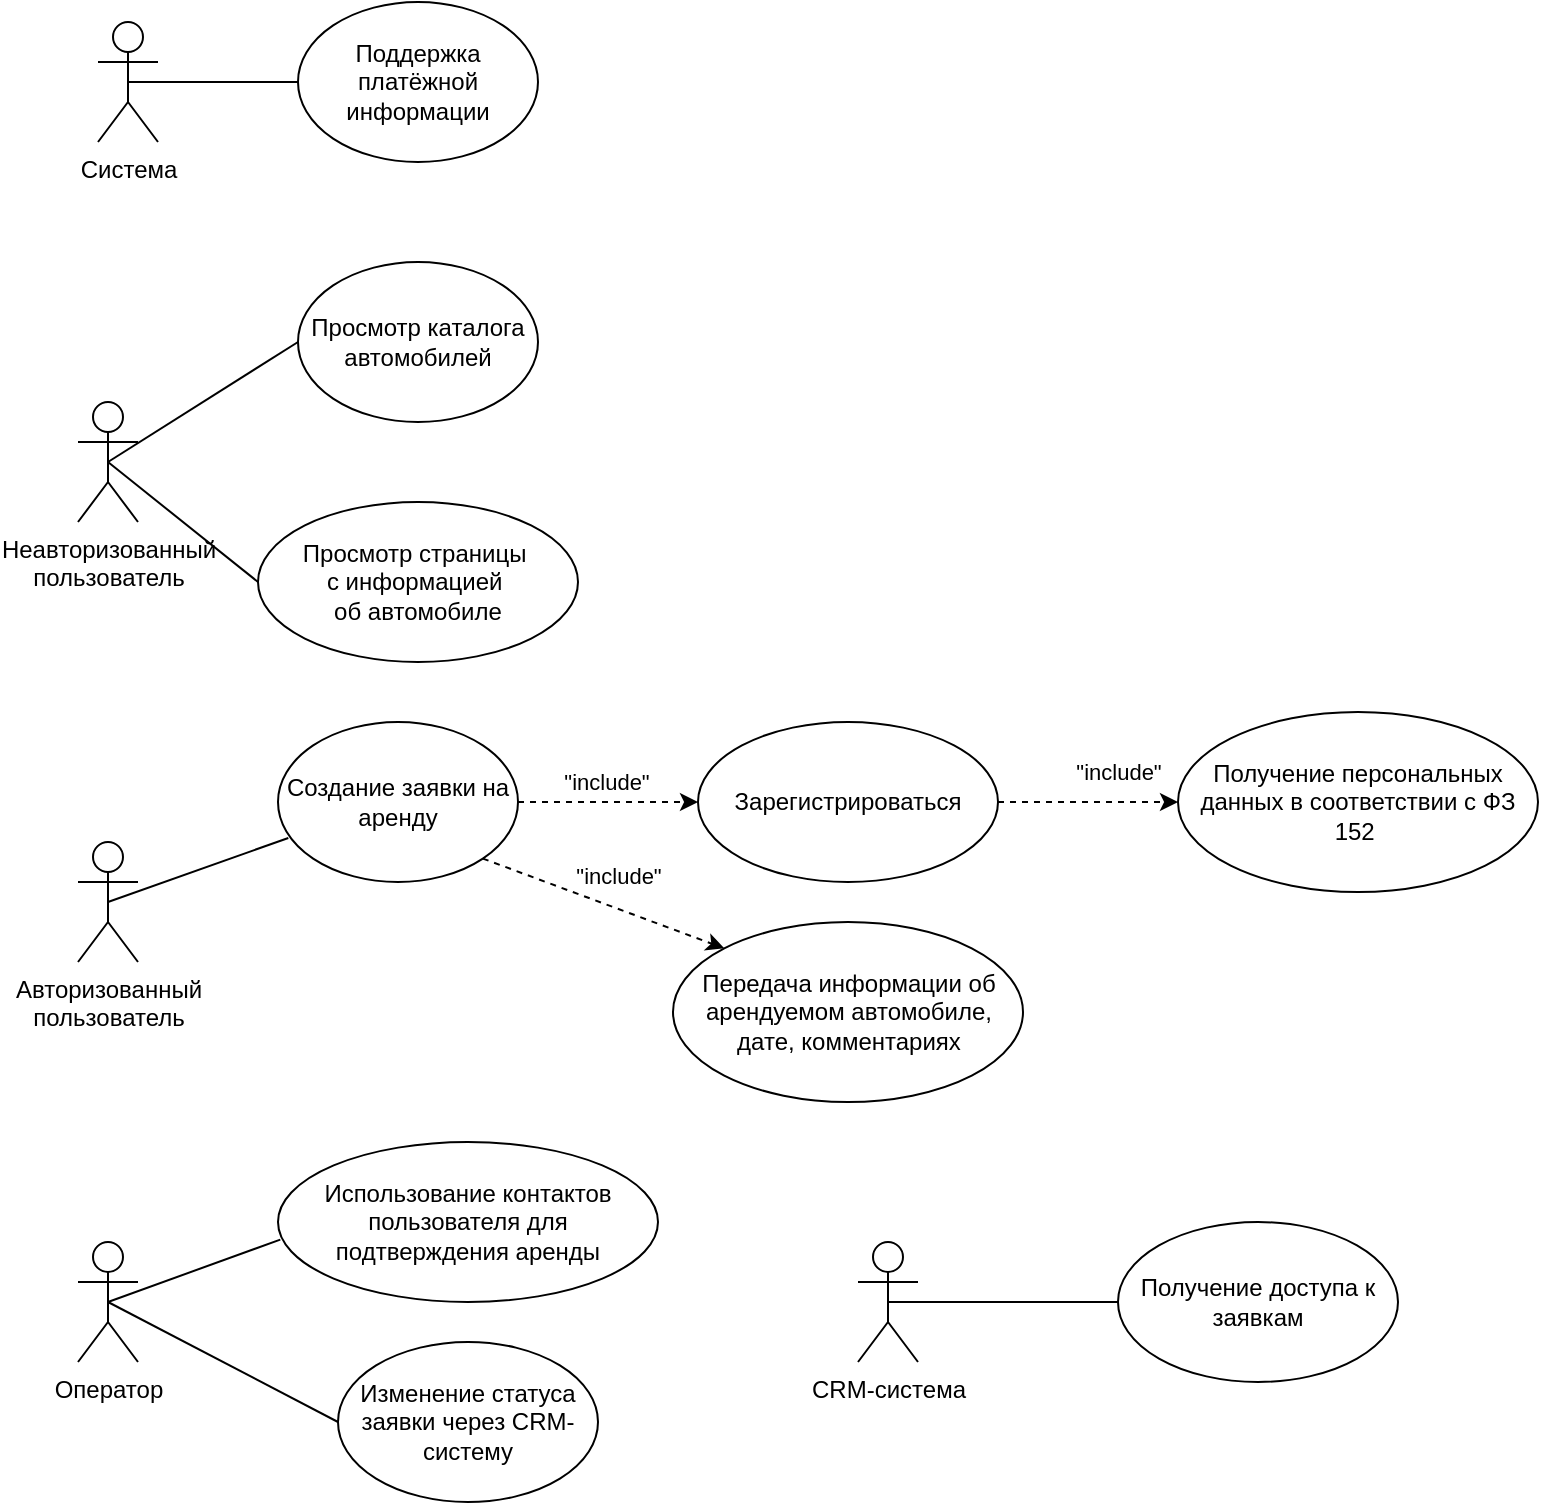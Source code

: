 <mxfile version="26.0.16" pages="2">
  <diagram id="2sig4xsBbZcKhcWscGY3" name="Диаграмма прецендентов">
    <mxGraphModel dx="1050" dy="574" grid="1" gridSize="10" guides="1" tooltips="1" connect="1" arrows="1" fold="1" page="1" pageScale="1" pageWidth="690" pageHeight="980" math="0" shadow="0">
      <root>
        <mxCell id="0" />
        <mxCell id="1" parent="0" />
        <mxCell id="eiuKtPffGiDYb_K8cGcm-32" style="rounded=0;orthogonalLoop=1;jettySize=auto;html=1;exitX=0.5;exitY=0.5;exitDx=0;exitDy=0;exitPerimeter=0;entryX=0;entryY=0.5;entryDx=0;entryDy=0;endArrow=none;startFill=0;" parent="1" source="eiuKtPffGiDYb_K8cGcm-1" target="eiuKtPffGiDYb_K8cGcm-2" edge="1">
          <mxGeometry relative="1" as="geometry" />
        </mxCell>
        <mxCell id="eiuKtPffGiDYb_K8cGcm-1" value="Неавторизованный&lt;div&gt;пользователь&lt;/div&gt;" style="shape=umlActor;verticalLabelPosition=bottom;verticalAlign=top;html=1;outlineConnect=0;" parent="1" vertex="1">
          <mxGeometry x="80" y="310" width="30" height="60" as="geometry" />
        </mxCell>
        <mxCell id="eiuKtPffGiDYb_K8cGcm-2" value="Просмотр каталога&lt;div&gt;автомобилей&lt;/div&gt;" style="ellipse;whiteSpace=wrap;html=1;" parent="1" vertex="1">
          <mxGeometry x="190" y="240" width="120" height="80" as="geometry" />
        </mxCell>
        <mxCell id="eiuKtPffGiDYb_K8cGcm-3" value="Просмотр страницы&amp;nbsp;&lt;div&gt;с информацией&amp;nbsp;&lt;/div&gt;&lt;div&gt;об автомобиле&lt;/div&gt;" style="ellipse;whiteSpace=wrap;html=1;" parent="1" vertex="1">
          <mxGeometry x="170" y="360" width="160" height="80" as="geometry" />
        </mxCell>
        <mxCell id="eiuKtPffGiDYb_K8cGcm-5" value="Авторизованный&lt;div&gt;пользователь&lt;/div&gt;" style="shape=umlActor;verticalLabelPosition=bottom;verticalAlign=top;html=1;outlineConnect=0;" parent="1" vertex="1">
          <mxGeometry x="80" y="530" width="30" height="60" as="geometry" />
        </mxCell>
        <mxCell id="eiuKtPffGiDYb_K8cGcm-8" style="edgeStyle=orthogonalEdgeStyle;rounded=0;orthogonalLoop=1;jettySize=auto;html=1;exitX=1;exitY=0.5;exitDx=0;exitDy=0;entryX=0;entryY=0.5;entryDx=0;entryDy=0;dashed=1;" parent="1" source="eiuKtPffGiDYb_K8cGcm-6" target="eiuKtPffGiDYb_K8cGcm-7" edge="1">
          <mxGeometry relative="1" as="geometry" />
        </mxCell>
        <mxCell id="eiuKtPffGiDYb_K8cGcm-9" value="&quot;include&quot;" style="edgeLabel;html=1;align=center;verticalAlign=middle;resizable=0;points=[];" parent="eiuKtPffGiDYb_K8cGcm-8" vertex="1" connectable="0">
          <mxGeometry x="-0.027" y="-2" relative="1" as="geometry">
            <mxPoint y="-12" as="offset" />
          </mxGeometry>
        </mxCell>
        <mxCell id="eiuKtPffGiDYb_K8cGcm-14" style="rounded=0;orthogonalLoop=1;jettySize=auto;html=1;exitX=1;exitY=1;exitDx=0;exitDy=0;entryX=0;entryY=0;entryDx=0;entryDy=0;dashed=1;" parent="1" source="eiuKtPffGiDYb_K8cGcm-6" target="eiuKtPffGiDYb_K8cGcm-13" edge="1">
          <mxGeometry relative="1" as="geometry" />
        </mxCell>
        <mxCell id="eiuKtPffGiDYb_K8cGcm-15" value="&quot;include&quot;" style="edgeLabel;html=1;align=center;verticalAlign=middle;resizable=0;points=[];" parent="eiuKtPffGiDYb_K8cGcm-14" vertex="1" connectable="0">
          <mxGeometry x="-0.265" y="2" relative="1" as="geometry">
            <mxPoint x="22" y="-6" as="offset" />
          </mxGeometry>
        </mxCell>
        <mxCell id="eiuKtPffGiDYb_K8cGcm-6" value="Создание заявки на аренду" style="ellipse;whiteSpace=wrap;html=1;" parent="1" vertex="1">
          <mxGeometry x="180" y="470" width="120" height="80" as="geometry" />
        </mxCell>
        <mxCell id="eiuKtPffGiDYb_K8cGcm-11" style="rounded=0;orthogonalLoop=1;jettySize=auto;html=1;exitX=1;exitY=0.5;exitDx=0;exitDy=0;entryX=0;entryY=0.5;entryDx=0;entryDy=0;dashed=1;" parent="1" source="eiuKtPffGiDYb_K8cGcm-7" target="eiuKtPffGiDYb_K8cGcm-10" edge="1">
          <mxGeometry relative="1" as="geometry" />
        </mxCell>
        <mxCell id="eiuKtPffGiDYb_K8cGcm-12" value="&quot;include&quot;" style="edgeLabel;html=1;align=center;verticalAlign=middle;resizable=0;points=[];" parent="eiuKtPffGiDYb_K8cGcm-11" vertex="1" connectable="0">
          <mxGeometry x="0.043" y="-2" relative="1" as="geometry">
            <mxPoint x="13" y="-17" as="offset" />
          </mxGeometry>
        </mxCell>
        <mxCell id="eiuKtPffGiDYb_K8cGcm-7" value="Зарегистрироваться" style="ellipse;whiteSpace=wrap;html=1;" parent="1" vertex="1">
          <mxGeometry x="390" y="470" width="150" height="80" as="geometry" />
        </mxCell>
        <mxCell id="eiuKtPffGiDYb_K8cGcm-10" value="Получение персональных данных в соответствии с ФЗ 152&amp;nbsp;" style="ellipse;whiteSpace=wrap;html=1;" parent="1" vertex="1">
          <mxGeometry x="630" y="465" width="180" height="90" as="geometry" />
        </mxCell>
        <mxCell id="eiuKtPffGiDYb_K8cGcm-13" value="Передача информации об арендуемом автомобиле, дате, комментариях" style="ellipse;whiteSpace=wrap;html=1;" parent="1" vertex="1">
          <mxGeometry x="377.5" y="570" width="175" height="90" as="geometry" />
        </mxCell>
        <mxCell id="eiuKtPffGiDYb_K8cGcm-34" style="edgeStyle=orthogonalEdgeStyle;rounded=0;orthogonalLoop=1;jettySize=auto;html=1;exitX=0.5;exitY=0.5;exitDx=0;exitDy=0;exitPerimeter=0;entryX=0;entryY=0.5;entryDx=0;entryDy=0;endArrow=none;startFill=0;" parent="1" source="eiuKtPffGiDYb_K8cGcm-16" target="eiuKtPffGiDYb_K8cGcm-17" edge="1">
          <mxGeometry relative="1" as="geometry" />
        </mxCell>
        <mxCell id="eiuKtPffGiDYb_K8cGcm-16" value="Система" style="shape=umlActor;verticalLabelPosition=bottom;verticalAlign=top;html=1;outlineConnect=0;" parent="1" vertex="1">
          <mxGeometry x="90" y="120" width="30" height="60" as="geometry" />
        </mxCell>
        <mxCell id="eiuKtPffGiDYb_K8cGcm-17" value="Поддержка платёжной информации" style="ellipse;whiteSpace=wrap;html=1;" parent="1" vertex="1">
          <mxGeometry x="190" y="110" width="120" height="80" as="geometry" />
        </mxCell>
        <mxCell id="eiuKtPffGiDYb_K8cGcm-18" value="Оператор" style="shape=umlActor;verticalLabelPosition=bottom;verticalAlign=top;html=1;outlineConnect=0;" parent="1" vertex="1">
          <mxGeometry x="80" y="730" width="30" height="60" as="geometry" />
        </mxCell>
        <mxCell id="eiuKtPffGiDYb_K8cGcm-21" value="Использование контактов пользователя для подтверждения аренды" style="ellipse;whiteSpace=wrap;html=1;" parent="1" vertex="1">
          <mxGeometry x="180" y="680" width="190" height="80" as="geometry" />
        </mxCell>
        <mxCell id="eiuKtPffGiDYb_K8cGcm-22" value="Изменение статуса заявки через CRM-систему" style="ellipse;whiteSpace=wrap;html=1;" parent="1" vertex="1">
          <mxGeometry x="210" y="780" width="130" height="80" as="geometry" />
        </mxCell>
        <mxCell id="eiuKtPffGiDYb_K8cGcm-31" style="edgeStyle=orthogonalEdgeStyle;rounded=0;orthogonalLoop=1;jettySize=auto;html=1;exitX=0.5;exitY=0.5;exitDx=0;exitDy=0;exitPerimeter=0;entryX=0;entryY=0.5;entryDx=0;entryDy=0;endArrow=none;startFill=0;" parent="1" source="eiuKtPffGiDYb_K8cGcm-23" target="eiuKtPffGiDYb_K8cGcm-26" edge="1">
          <mxGeometry relative="1" as="geometry" />
        </mxCell>
        <mxCell id="eiuKtPffGiDYb_K8cGcm-23" value="CRM-система" style="shape=umlActor;verticalLabelPosition=bottom;verticalAlign=top;html=1;outlineConnect=0;" parent="1" vertex="1">
          <mxGeometry x="470" y="730" width="30" height="60" as="geometry" />
        </mxCell>
        <mxCell id="eiuKtPffGiDYb_K8cGcm-26" value="Получение доступа к заявкам" style="ellipse;whiteSpace=wrap;html=1;" parent="1" vertex="1">
          <mxGeometry x="600" y="720" width="140" height="80" as="geometry" />
        </mxCell>
        <mxCell id="eiuKtPffGiDYb_K8cGcm-27" style="rounded=0;orthogonalLoop=1;jettySize=auto;html=1;exitX=0.5;exitY=0.5;exitDx=0;exitDy=0;exitPerimeter=0;entryX=0.043;entryY=0.725;entryDx=0;entryDy=0;entryPerimeter=0;endArrow=none;startFill=0;" parent="1" source="eiuKtPffGiDYb_K8cGcm-5" target="eiuKtPffGiDYb_K8cGcm-6" edge="1">
          <mxGeometry relative="1" as="geometry" />
        </mxCell>
        <mxCell id="eiuKtPffGiDYb_K8cGcm-29" style="rounded=0;orthogonalLoop=1;jettySize=auto;html=1;exitX=0.5;exitY=0.5;exitDx=0;exitDy=0;exitPerimeter=0;entryX=0.006;entryY=0.61;entryDx=0;entryDy=0;entryPerimeter=0;endArrow=none;startFill=0;" parent="1" source="eiuKtPffGiDYb_K8cGcm-18" target="eiuKtPffGiDYb_K8cGcm-21" edge="1">
          <mxGeometry relative="1" as="geometry" />
        </mxCell>
        <mxCell id="eiuKtPffGiDYb_K8cGcm-30" style="rounded=0;orthogonalLoop=1;jettySize=auto;html=1;exitX=0;exitY=0.5;exitDx=0;exitDy=0;entryX=0.5;entryY=0.5;entryDx=0;entryDy=0;entryPerimeter=0;endArrow=none;startFill=0;" parent="1" source="eiuKtPffGiDYb_K8cGcm-22" target="eiuKtPffGiDYb_K8cGcm-18" edge="1">
          <mxGeometry relative="1" as="geometry" />
        </mxCell>
        <mxCell id="eiuKtPffGiDYb_K8cGcm-33" style="rounded=0;orthogonalLoop=1;jettySize=auto;html=1;exitX=0;exitY=0.5;exitDx=0;exitDy=0;entryX=0.5;entryY=0.5;entryDx=0;entryDy=0;entryPerimeter=0;endArrow=none;startFill=0;" parent="1" source="eiuKtPffGiDYb_K8cGcm-3" target="eiuKtPffGiDYb_K8cGcm-1" edge="1">
          <mxGeometry relative="1" as="geometry" />
        </mxCell>
      </root>
    </mxGraphModel>
  </diagram>
  <diagram name="Диаграмма деятельности " id="F9EZSBMJRIwa2AoKnhRI">
    <mxGraphModel dx="1050" dy="574" grid="1" gridSize="10" guides="1" tooltips="1" connect="1" arrows="1" fold="1" page="1" pageScale="1" pageWidth="690" pageHeight="980" math="0" shadow="0">
      <root>
        <mxCell id="0" />
        <mxCell id="1" parent="0" />
      </root>
    </mxGraphModel>
  </diagram>
</mxfile>
